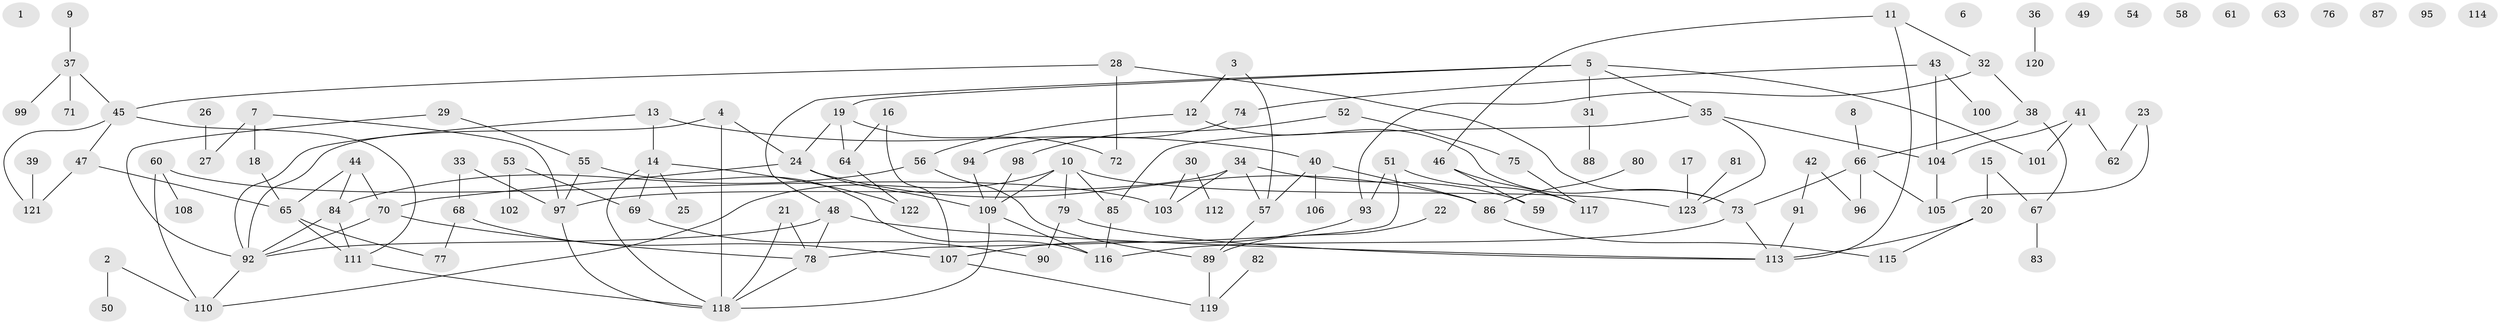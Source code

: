 // Generated by graph-tools (version 1.1) at 2025/33/03/09/25 02:33:24]
// undirected, 123 vertices, 157 edges
graph export_dot {
graph [start="1"]
  node [color=gray90,style=filled];
  1;
  2;
  3;
  4;
  5;
  6;
  7;
  8;
  9;
  10;
  11;
  12;
  13;
  14;
  15;
  16;
  17;
  18;
  19;
  20;
  21;
  22;
  23;
  24;
  25;
  26;
  27;
  28;
  29;
  30;
  31;
  32;
  33;
  34;
  35;
  36;
  37;
  38;
  39;
  40;
  41;
  42;
  43;
  44;
  45;
  46;
  47;
  48;
  49;
  50;
  51;
  52;
  53;
  54;
  55;
  56;
  57;
  58;
  59;
  60;
  61;
  62;
  63;
  64;
  65;
  66;
  67;
  68;
  69;
  70;
  71;
  72;
  73;
  74;
  75;
  76;
  77;
  78;
  79;
  80;
  81;
  82;
  83;
  84;
  85;
  86;
  87;
  88;
  89;
  90;
  91;
  92;
  93;
  94;
  95;
  96;
  97;
  98;
  99;
  100;
  101;
  102;
  103;
  104;
  105;
  106;
  107;
  108;
  109;
  110;
  111;
  112;
  113;
  114;
  115;
  116;
  117;
  118;
  119;
  120;
  121;
  122;
  123;
  2 -- 50;
  2 -- 110;
  3 -- 12;
  3 -- 57;
  4 -- 24;
  4 -- 92;
  4 -- 118;
  5 -- 19;
  5 -- 31;
  5 -- 35;
  5 -- 48;
  5 -- 101;
  7 -- 18;
  7 -- 27;
  7 -- 97;
  8 -- 66;
  9 -- 37;
  10 -- 79;
  10 -- 85;
  10 -- 109;
  10 -- 110;
  10 -- 123;
  11 -- 32;
  11 -- 46;
  11 -- 113;
  12 -- 56;
  12 -- 73;
  13 -- 14;
  13 -- 40;
  13 -- 92;
  14 -- 25;
  14 -- 69;
  14 -- 118;
  14 -- 122;
  15 -- 20;
  15 -- 67;
  16 -- 64;
  16 -- 107;
  17 -- 123;
  18 -- 65;
  19 -- 24;
  19 -- 64;
  19 -- 72;
  20 -- 113;
  20 -- 115;
  21 -- 78;
  21 -- 118;
  22 -- 89;
  23 -- 62;
  23 -- 105;
  24 -- 70;
  24 -- 86;
  24 -- 109;
  26 -- 27;
  28 -- 45;
  28 -- 72;
  28 -- 73;
  29 -- 55;
  29 -- 92;
  30 -- 103;
  30 -- 112;
  31 -- 88;
  32 -- 38;
  32 -- 93;
  33 -- 68;
  33 -- 97;
  34 -- 57;
  34 -- 59;
  34 -- 97;
  34 -- 103;
  35 -- 85;
  35 -- 104;
  35 -- 123;
  36 -- 120;
  37 -- 45;
  37 -- 71;
  37 -- 99;
  38 -- 66;
  38 -- 67;
  39 -- 121;
  40 -- 57;
  40 -- 86;
  40 -- 106;
  41 -- 62;
  41 -- 101;
  41 -- 104;
  42 -- 91;
  42 -- 96;
  43 -- 74;
  43 -- 100;
  43 -- 104;
  44 -- 65;
  44 -- 70;
  44 -- 84;
  45 -- 47;
  45 -- 111;
  45 -- 121;
  46 -- 59;
  46 -- 117;
  47 -- 65;
  47 -- 121;
  48 -- 78;
  48 -- 92;
  48 -- 113;
  51 -- 78;
  51 -- 93;
  51 -- 117;
  52 -- 75;
  52 -- 98;
  53 -- 69;
  53 -- 102;
  55 -- 97;
  55 -- 116;
  56 -- 84;
  56 -- 89;
  57 -- 89;
  60 -- 103;
  60 -- 108;
  60 -- 110;
  64 -- 122;
  65 -- 77;
  65 -- 111;
  66 -- 73;
  66 -- 96;
  66 -- 105;
  67 -- 83;
  68 -- 77;
  68 -- 107;
  69 -- 90;
  70 -- 78;
  70 -- 92;
  73 -- 113;
  73 -- 116;
  74 -- 94;
  75 -- 117;
  78 -- 118;
  79 -- 90;
  79 -- 113;
  80 -- 86;
  81 -- 123;
  82 -- 119;
  84 -- 92;
  84 -- 111;
  85 -- 116;
  86 -- 115;
  89 -- 119;
  91 -- 113;
  92 -- 110;
  93 -- 107;
  94 -- 109;
  97 -- 118;
  98 -- 109;
  104 -- 105;
  107 -- 119;
  109 -- 116;
  109 -- 118;
  111 -- 118;
}
